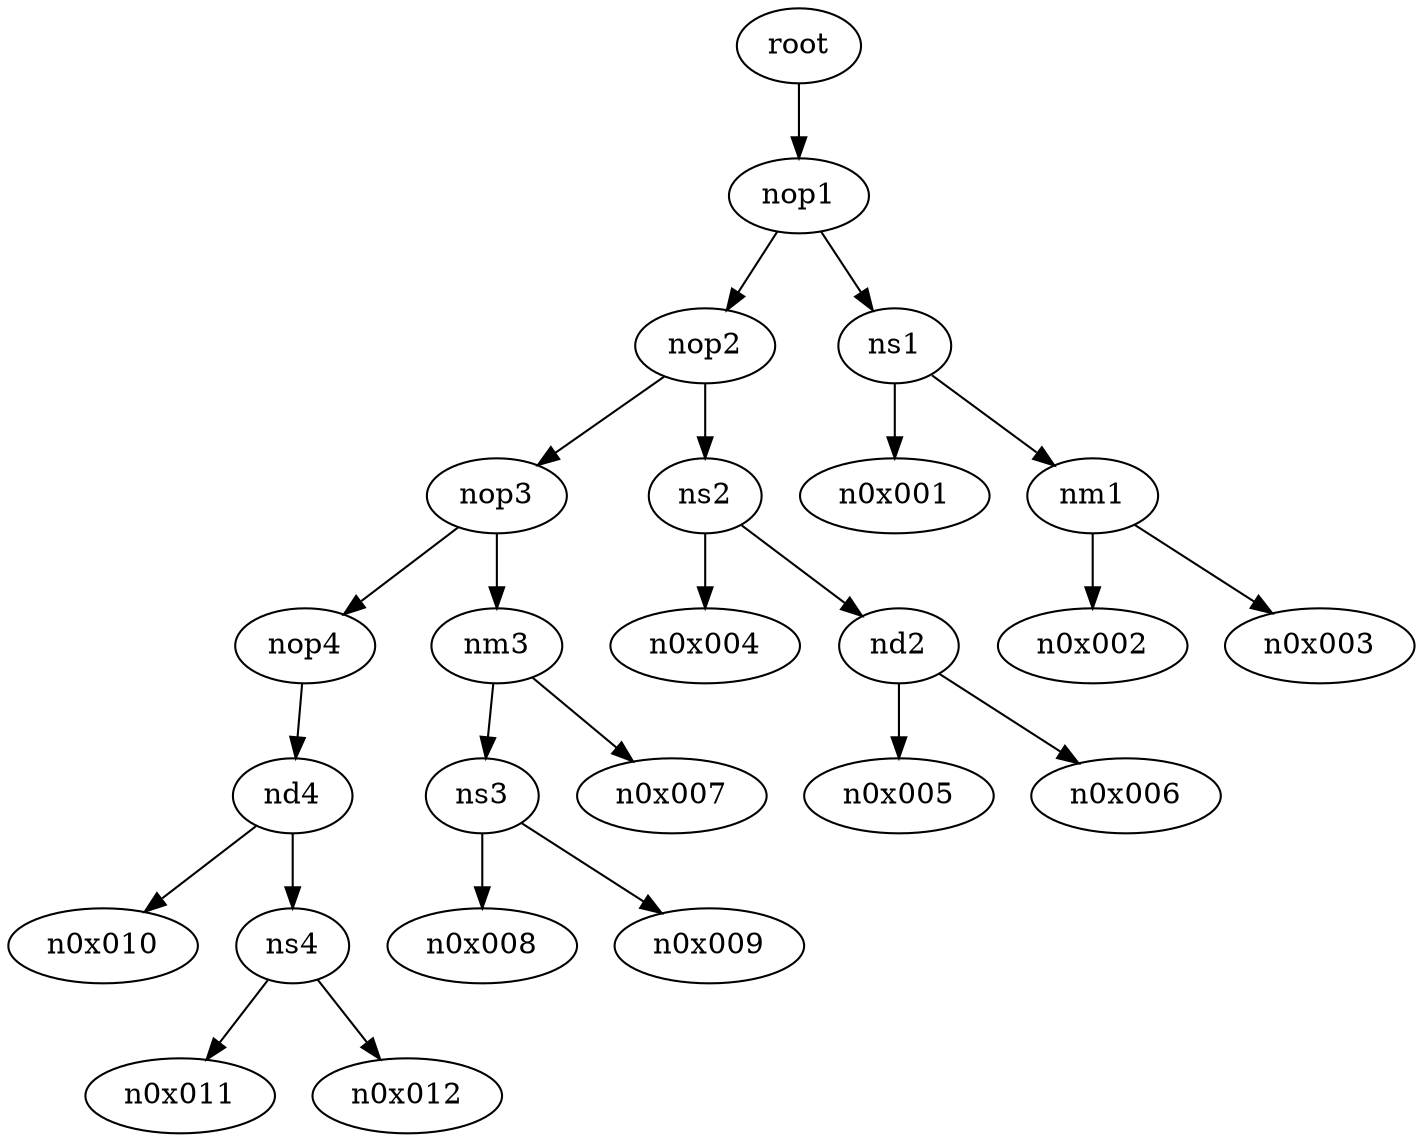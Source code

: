 digraph G {
n2 [label="root"];
n2 -> nop1;
nop1 -> nop2;
nop2 -> nop3;
nop3 -> nop4;
nop1 -> ns1;
ns1 -> n0x001;
ns1 -> nm1;
nm1 -> n0x002;
nm1 -> n0x003;
nop2 -> ns2;
ns2 -> n0x004;
ns2 -> nd2;
nd2 -> n0x005;
nd2 -> n0x006;
nop3 -> nm3;
nm3 -> ns3;
nm3 -> n0x007;
ns3 -> n0x008;
ns3 -> n0x009;
nop4 -> nd4;
nd4 -> n0x010;
nd4 -> ns4;
ns4 -> n0x011;
ns4 -> n0x012;
}
